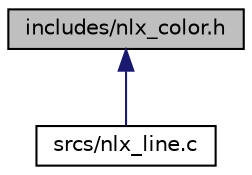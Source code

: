 digraph "includes/nlx_color.h"
{
 // LATEX_PDF_SIZE
  edge [fontname="Helvetica",fontsize="10",labelfontname="Helvetica",labelfontsize="10"];
  node [fontname="Helvetica",fontsize="10",shape=record];
  Node1 [label="includes/nlx_color.h",height=0.2,width=0.4,color="black", fillcolor="grey75", style="filled", fontcolor="black",tooltip="header file for the color management module of the nlx library"];
  Node1 -> Node2 [dir="back",color="midnightblue",fontsize="10",style="solid",fontname="Helvetica"];
  Node2 [label="srcs/nlx_line.c",height=0.2,width=0.4,color="black", fillcolor="white", style="filled",URL="$nlx__line_8c.html",tooltip="file containing every function related to lines in nlx"];
}
